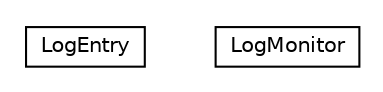 #!/usr/local/bin/dot
#
# Class diagram 
# Generated by UMLGraph version R5_6-24-gf6e263 (http://www.umlgraph.org/)
#

digraph G {
	edge [fontname="Helvetica",fontsize=10,labelfontname="Helvetica",labelfontsize=10];
	node [fontname="Helvetica",fontsize=10,shape=plaintext];
	nodesep=0.25;
	ranksep=0.5;
	// org.universAAL.tools.logmonitor.all_log.LogEntry
	c1305712 [label=<<table title="org.universAAL.tools.logmonitor.all_log.LogEntry" border="0" cellborder="1" cellspacing="0" cellpadding="2" port="p" href="./LogEntry.html">
		<tr><td><table border="0" cellspacing="0" cellpadding="1">
<tr><td align="center" balign="center"> LogEntry </td></tr>
		</table></td></tr>
		</table>>, URL="./LogEntry.html", fontname="Helvetica", fontcolor="black", fontsize=10.0];
	// org.universAAL.tools.logmonitor.all_log.LogMonitor
	c1305713 [label=<<table title="org.universAAL.tools.logmonitor.all_log.LogMonitor" border="0" cellborder="1" cellspacing="0" cellpadding="2" port="p" href="./LogMonitor.html">
		<tr><td><table border="0" cellspacing="0" cellpadding="1">
<tr><td align="center" balign="center"> LogMonitor </td></tr>
		</table></td></tr>
		</table>>, URL="./LogMonitor.html", fontname="Helvetica", fontcolor="black", fontsize=10.0];
}

